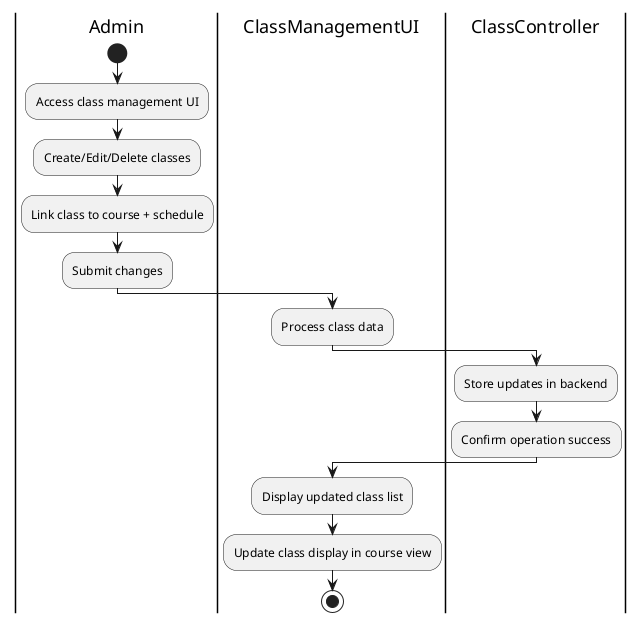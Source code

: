 @startuml ManageClasses
|Admin|
start
:Access class management UI;
:Create/Edit/Delete classes;
:Link class to course + schedule;
:Submit changes;
|ClassManagementUI|
:Process class data;
|ClassController|
:Store updates in backend;
:Confirm operation success;
|ClassManagementUI|
:Display updated class list;
:Update class display in course view;
stop
@enduml